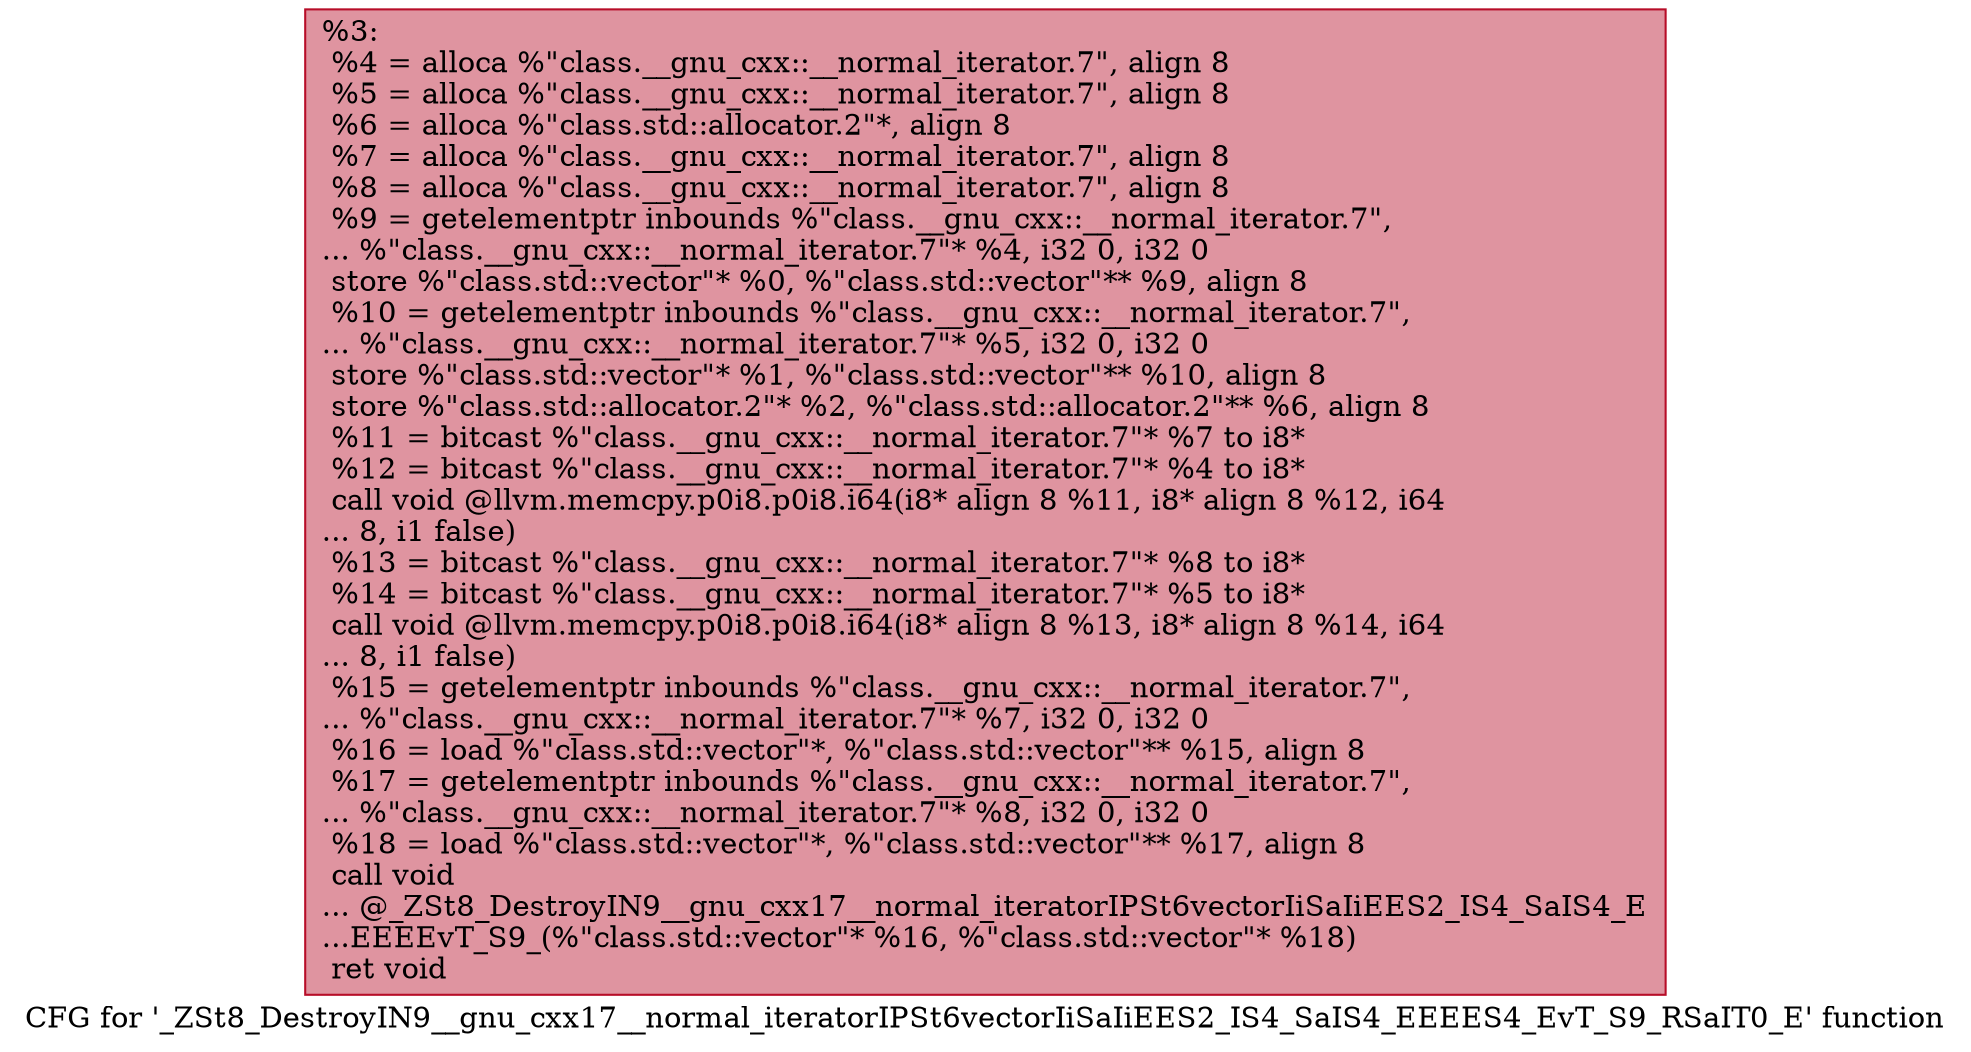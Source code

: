 digraph "CFG for '_ZSt8_DestroyIN9__gnu_cxx17__normal_iteratorIPSt6vectorIiSaIiEES2_IS4_SaIS4_EEEES4_EvT_S9_RSaIT0_E' function" {
	label="CFG for '_ZSt8_DestroyIN9__gnu_cxx17__normal_iteratorIPSt6vectorIiSaIiEES2_IS4_SaIS4_EEEES4_EvT_S9_RSaIT0_E' function";

	Node0x559aeab372b0 [shape=record,color="#b70d28ff", style=filled, fillcolor="#b70d2870",label="{%3:\l  %4 = alloca %\"class.__gnu_cxx::__normal_iterator.7\", align 8\l  %5 = alloca %\"class.__gnu_cxx::__normal_iterator.7\", align 8\l  %6 = alloca %\"class.std::allocator.2\"*, align 8\l  %7 = alloca %\"class.__gnu_cxx::__normal_iterator.7\", align 8\l  %8 = alloca %\"class.__gnu_cxx::__normal_iterator.7\", align 8\l  %9 = getelementptr inbounds %\"class.__gnu_cxx::__normal_iterator.7\",\l... %\"class.__gnu_cxx::__normal_iterator.7\"* %4, i32 0, i32 0\l  store %\"class.std::vector\"* %0, %\"class.std::vector\"** %9, align 8\l  %10 = getelementptr inbounds %\"class.__gnu_cxx::__normal_iterator.7\",\l... %\"class.__gnu_cxx::__normal_iterator.7\"* %5, i32 0, i32 0\l  store %\"class.std::vector\"* %1, %\"class.std::vector\"** %10, align 8\l  store %\"class.std::allocator.2\"* %2, %\"class.std::allocator.2\"** %6, align 8\l  %11 = bitcast %\"class.__gnu_cxx::__normal_iterator.7\"* %7 to i8*\l  %12 = bitcast %\"class.__gnu_cxx::__normal_iterator.7\"* %4 to i8*\l  call void @llvm.memcpy.p0i8.p0i8.i64(i8* align 8 %11, i8* align 8 %12, i64\l... 8, i1 false)\l  %13 = bitcast %\"class.__gnu_cxx::__normal_iterator.7\"* %8 to i8*\l  %14 = bitcast %\"class.__gnu_cxx::__normal_iterator.7\"* %5 to i8*\l  call void @llvm.memcpy.p0i8.p0i8.i64(i8* align 8 %13, i8* align 8 %14, i64\l... 8, i1 false)\l  %15 = getelementptr inbounds %\"class.__gnu_cxx::__normal_iterator.7\",\l... %\"class.__gnu_cxx::__normal_iterator.7\"* %7, i32 0, i32 0\l  %16 = load %\"class.std::vector\"*, %\"class.std::vector\"** %15, align 8\l  %17 = getelementptr inbounds %\"class.__gnu_cxx::__normal_iterator.7\",\l... %\"class.__gnu_cxx::__normal_iterator.7\"* %8, i32 0, i32 0\l  %18 = load %\"class.std::vector\"*, %\"class.std::vector\"** %17, align 8\l  call void\l... @_ZSt8_DestroyIN9__gnu_cxx17__normal_iteratorIPSt6vectorIiSaIiEES2_IS4_SaIS4_E\l...EEEEvT_S9_(%\"class.std::vector\"* %16, %\"class.std::vector\"* %18)\l  ret void\l}"];
}

